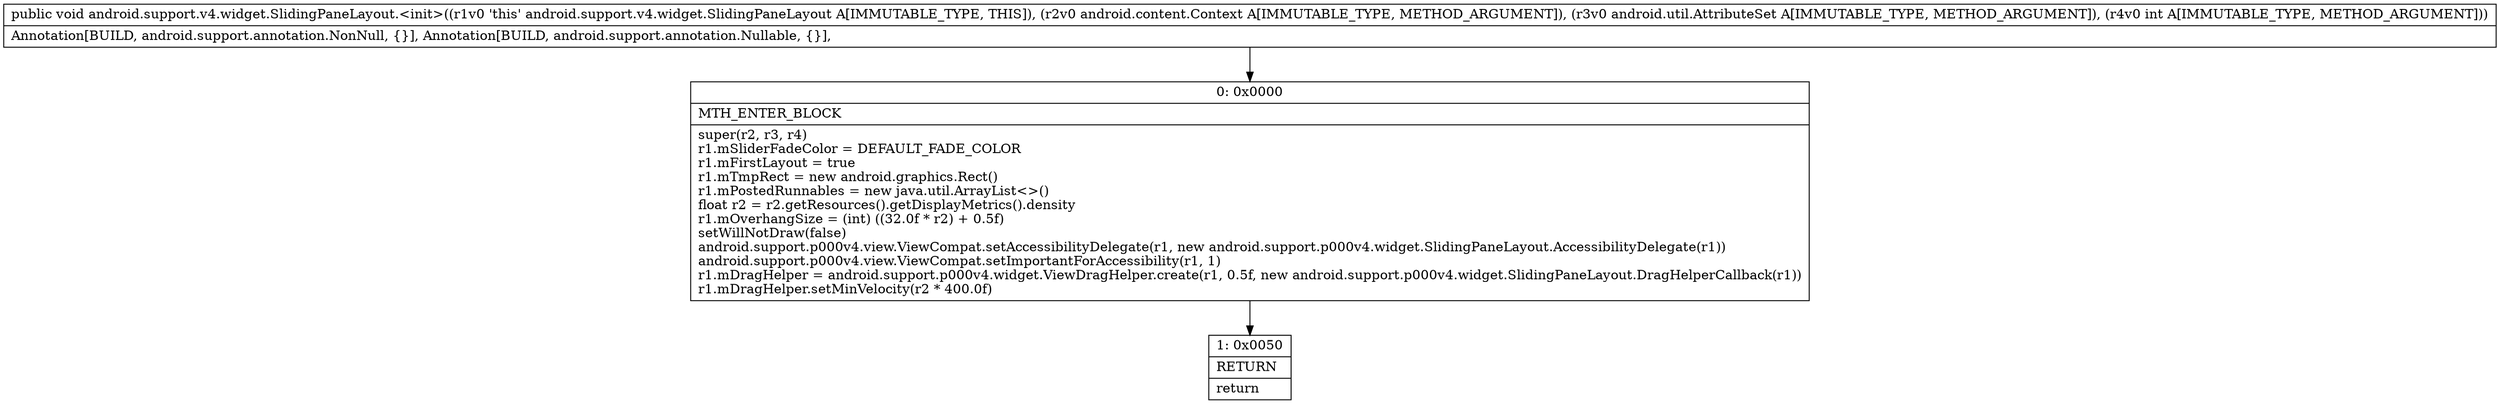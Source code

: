 digraph "CFG forandroid.support.v4.widget.SlidingPaneLayout.\<init\>(Landroid\/content\/Context;Landroid\/util\/AttributeSet;I)V" {
Node_0 [shape=record,label="{0\:\ 0x0000|MTH_ENTER_BLOCK\l|super(r2, r3, r4)\lr1.mSliderFadeColor = DEFAULT_FADE_COLOR\lr1.mFirstLayout = true\lr1.mTmpRect = new android.graphics.Rect()\lr1.mPostedRunnables = new java.util.ArrayList\<\>()\lfloat r2 = r2.getResources().getDisplayMetrics().density\lr1.mOverhangSize = (int) ((32.0f * r2) + 0.5f)\lsetWillNotDraw(false)\landroid.support.p000v4.view.ViewCompat.setAccessibilityDelegate(r1, new android.support.p000v4.widget.SlidingPaneLayout.AccessibilityDelegate(r1))\landroid.support.p000v4.view.ViewCompat.setImportantForAccessibility(r1, 1)\lr1.mDragHelper = android.support.p000v4.widget.ViewDragHelper.create(r1, 0.5f, new android.support.p000v4.widget.SlidingPaneLayout.DragHelperCallback(r1))\lr1.mDragHelper.setMinVelocity(r2 * 400.0f)\l}"];
Node_1 [shape=record,label="{1\:\ 0x0050|RETURN\l|return\l}"];
MethodNode[shape=record,label="{public void android.support.v4.widget.SlidingPaneLayout.\<init\>((r1v0 'this' android.support.v4.widget.SlidingPaneLayout A[IMMUTABLE_TYPE, THIS]), (r2v0 android.content.Context A[IMMUTABLE_TYPE, METHOD_ARGUMENT]), (r3v0 android.util.AttributeSet A[IMMUTABLE_TYPE, METHOD_ARGUMENT]), (r4v0 int A[IMMUTABLE_TYPE, METHOD_ARGUMENT]))  | Annotation[BUILD, android.support.annotation.NonNull, \{\}], Annotation[BUILD, android.support.annotation.Nullable, \{\}], \l}"];
MethodNode -> Node_0;
Node_0 -> Node_1;
}

